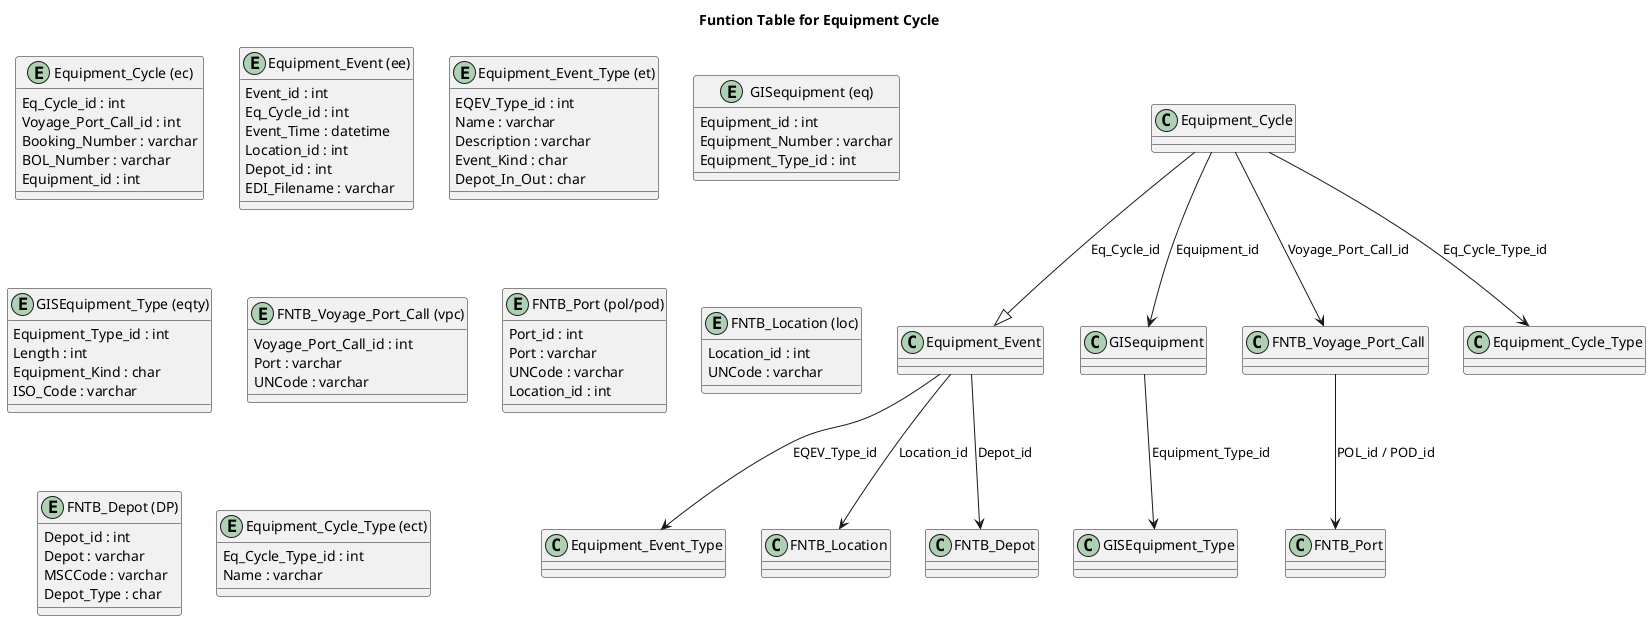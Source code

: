 @startuml

title Funtion Table for Equipment Cycle

entity "Equipment_Cycle (ec)" {
    Eq_Cycle_id : int
    Voyage_Port_Call_id : int
    Booking_Number : varchar
    BOL_Number : varchar
    Equipment_id : int
}

entity "Equipment_Event (ee)" {
    Event_id : int
    Eq_Cycle_id : int
    Event_Time : datetime
    Location_id : int
    Depot_id : int
    EDI_Filename : varchar
}

entity "Equipment_Event_Type (et)" {
    EQEV_Type_id : int
    Name : varchar
    Description : varchar
    Event_Kind : char
    Depot_In_Out : char
}

entity "GISequipment (eq)" {
    Equipment_id : int
    Equipment_Number : varchar
    Equipment_Type_id : int
}

entity "GISEquipment_Type (eqty)" {
    Equipment_Type_id : int
    Length : int
    Equipment_Kind : char
    ISO_Code : varchar
}

entity "FNTB_Voyage_Port_Call (vpc)" {
    Voyage_Port_Call_id : int
    Port : varchar
    UNCode : varchar
}

entity "FNTB_Port (pol/pod)" {
    Port_id : int
    Port : varchar
    UNCode : varchar
    Location_id : int
}

entity "FNTB_Location (loc)" {
    Location_id : int
    UNCode : varchar
}

entity "FNTB_Depot (DP)" {
    Depot_id : int
    Depot : varchar
    MSCCode : varchar
    Depot_Type : char
}

entity "Equipment_Cycle_Type (ect)" {
    Eq_Cycle_Type_id : int
    Name : varchar
}

Equipment_Cycle --|> Equipment_Event : "Eq_Cycle_id"
Equipment_Event --> Equipment_Event_Type : "EQEV_Type_id"
Equipment_Cycle --> GISequipment : "Equipment_id"
GISequipment --> GISEquipment_Type : "Equipment_Type_id"
Equipment_Cycle --> FNTB_Voyage_Port_Call : "Voyage_Port_Call_id"
FNTB_Voyage_Port_Call --> FNTB_Port : "POL_id / POD_id"
Equipment_Event --> FNTB_Location : "Location_id"
Equipment_Event --> FNTB_Depot : "Depot_id"
Equipment_Cycle --> Equipment_Cycle_Type : "Eq_Cycle_Type_id"

@enduml
